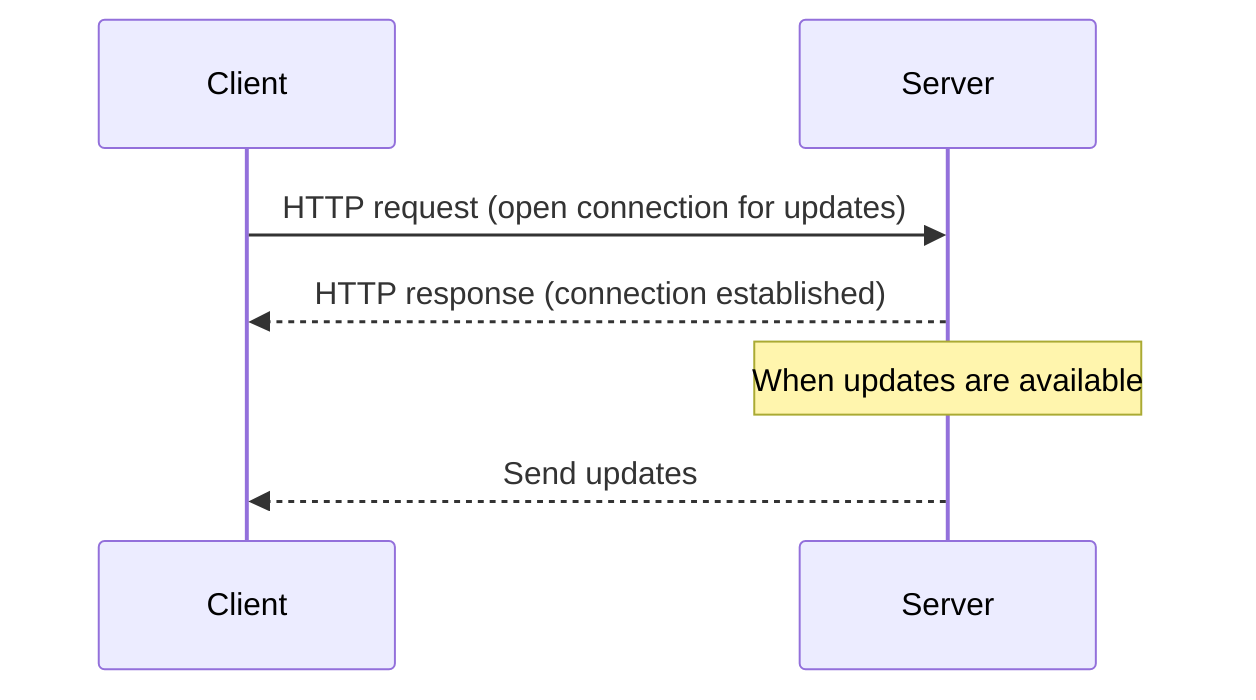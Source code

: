 sequenceDiagram
  participant Client
  participant Server
  Client->>Server: HTTP request (open connection for updates)
  Server-->>Client: HTTP response (connection established)
  Note over Server: When updates are available
  Server-->>Client: Send updates